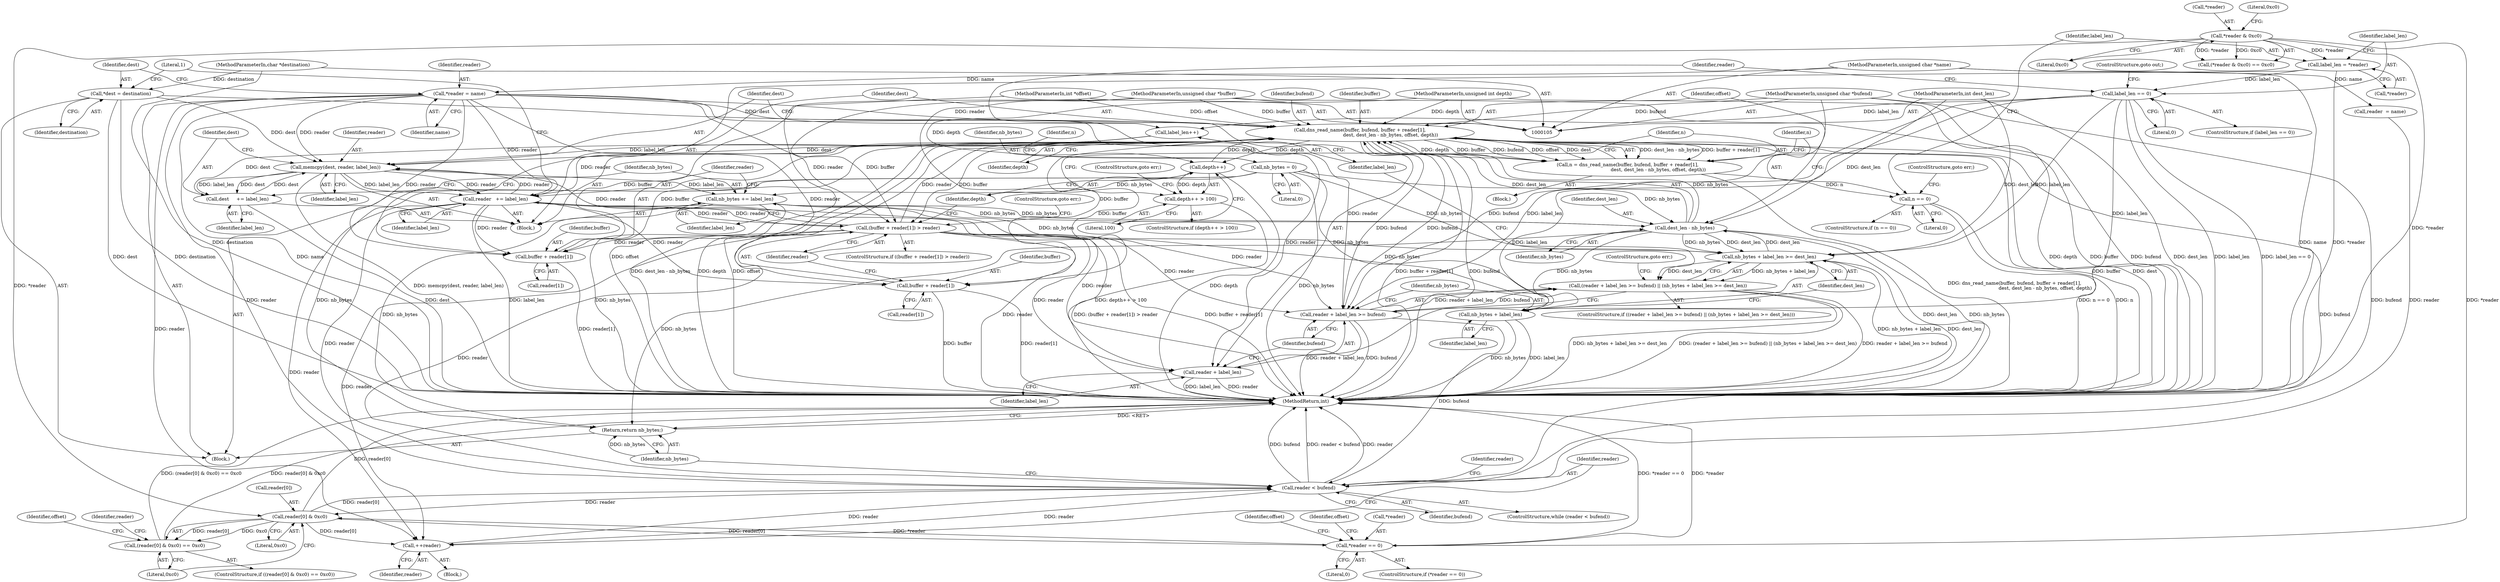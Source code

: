 digraph "0_haproxy_58df5aea0a0c926b2238f65908f5e9f83d1cca25@API" {
"1000159" [label="(Call,dns_read_name(buffer, bufend, buffer + reader[1],\n                                         dest, dest_len - nb_bytes, offset, depth))"];
"1000106" [label="(MethodParameterIn,unsigned char *buffer)"];
"1000168" [label="(Call,dest_len - nb_bytes)"];
"1000194" [label="(Call,nb_bytes + label_len >= dest_len)"];
"1000209" [label="(Call,nb_bytes += label_len)"];
"1000202" [label="(Call,memcpy(dest, reader, label_len))"];
"1000206" [label="(Call,dest     += label_len)"];
"1000128" [label="(Call,*dest = destination)"];
"1000109" [label="(MethodParameterIn,char *destination)"];
"1000159" [label="(Call,dns_read_name(buffer, bufend, buffer + reader[1],\n                                         dest, dest_len - nb_bytes, offset, depth))"];
"1000143" [label="(Call,(buffer + reader[1]) > reader)"];
"1000124" [label="(Call,*reader = name)"];
"1000108" [label="(MethodParameterIn,unsigned char *name)"];
"1000212" [label="(Call,reader   += label_len)"];
"1000153" [label="(Call,depth++)"];
"1000112" [label="(MethodParameterIn,unsigned int depth)"];
"1000189" [label="(Call,reader + label_len >= bufend)"];
"1000183" [label="(Call,label_len == 0)"];
"1000178" [label="(Call,label_len = *reader)"];
"1000136" [label="(Call,*reader & 0xc0)"];
"1000107" [label="(MethodParameterIn,unsigned char *bufend)"];
"1000111" [label="(MethodParameterIn,int *offset)"];
"1000200" [label="(Call,label_len++)"];
"1000115" [label="(Call,nb_bytes = 0)"];
"1000110" [label="(MethodParameterIn,int dest_len)"];
"1000144" [label="(Call,buffer + reader[1])"];
"1000152" [label="(Call,depth++ > 100)"];
"1000157" [label="(Call,n = dns_read_name(buffer, bufend, buffer + reader[1],\n                                         dest, dest_len - nb_bytes, offset, depth))"];
"1000174" [label="(Call,n == 0)"];
"1000162" [label="(Call,buffer + reader[1])"];
"1000188" [label="(Call,(reader + label_len >= bufend) || (nb_bytes + label_len >= dest_len))"];
"1000224" [label="(Call,reader < bufend)"];
"1000230" [label="(Call,reader[0] & 0xc0)"];
"1000229" [label="(Call,(reader[0] & 0xc0) == 0xc0)"];
"1000244" [label="(Call,*reader == 0)"];
"1000258" [label="(Call,++reader)"];
"1000195" [label="(Call,nb_bytes + label_len)"];
"1000260" [label="(Return,return nb_bytes;)"];
"1000190" [label="(Call,reader + label_len)"];
"1000195" [label="(Call,nb_bytes + label_len)"];
"1000204" [label="(Identifier,reader)"];
"1000110" [label="(MethodParameterIn,int dest_len)"];
"1000225" [label="(Identifier,reader)"];
"1000172" [label="(Identifier,depth)"];
"1000113" [label="(Block,)"];
"1000178" [label="(Call,label_len = *reader)"];
"1000132" [label="(Literal,1)"];
"1000234" [label="(Literal,0xc0)"];
"1000130" [label="(Identifier,destination)"];
"1000180" [label="(Call,*reader)"];
"1000251" [label="(Identifier,offset)"];
"1000162" [label="(Call,buffer + reader[1])"];
"1000196" [label="(Identifier,nb_bytes)"];
"1000194" [label="(Call,nb_bytes + label_len >= dest_len)"];
"1000116" [label="(Identifier,nb_bytes)"];
"1000175" [label="(Identifier,n)"];
"1000198" [label="(Identifier,dest_len)"];
"1000176" [label="(Literal,0)"];
"1000137" [label="(Call,*reader)"];
"1000260" [label="(Return,return nb_bytes;)"];
"1000150" [label="(ControlStructure,goto err;)"];
"1000212" [label="(Call,reader   += label_len)"];
"1000188" [label="(Call,(reader + label_len >= bufend) || (nb_bytes + label_len >= dest_len))"];
"1000256" [label="(Identifier,offset)"];
"1000226" [label="(Identifier,bufend)"];
"1000224" [label="(Call,reader < bufend)"];
"1000154" [label="(Identifier,depth)"];
"1000182" [label="(ControlStructure,if (label_len == 0))"];
"1000152" [label="(Call,depth++ > 100)"];
"1000246" [label="(Identifier,reader)"];
"1000243" [label="(ControlStructure,if (*reader == 0))"];
"1000207" [label="(Identifier,dest)"];
"1000247" [label="(Literal,0)"];
"1000193" [label="(Identifier,bufend)"];
"1000126" [label="(Identifier,name)"];
"1000151" [label="(ControlStructure,if (depth++ > 100))"];
"1000216" [label="(Call,reader  = name)"];
"1000107" [label="(MethodParameterIn,unsigned char *bufend)"];
"1000239" [label="(Identifier,offset)"];
"1000145" [label="(Identifier,buffer)"];
"1000106" [label="(MethodParameterIn,unsigned char *buffer)"];
"1000177" [label="(ControlStructure,goto err;)"];
"1000146" [label="(Call,reader[1])"];
"1000168" [label="(Call,dest_len - nb_bytes)"];
"1000115" [label="(Call,nb_bytes = 0)"];
"1000161" [label="(Identifier,bufend)"];
"1000156" [label="(ControlStructure,goto err;)"];
"1000111" [label="(MethodParameterIn,int *offset)"];
"1000133" [label="(Block,)"];
"1000227" [label="(Block,)"];
"1000149" [label="(Identifier,reader)"];
"1000139" [label="(Literal,0xc0)"];
"1000163" [label="(Identifier,buffer)"];
"1000155" [label="(Literal,100)"];
"1000108" [label="(MethodParameterIn,unsigned char *name)"];
"1000203" [label="(Identifier,dest)"];
"1000125" [label="(Identifier,reader)"];
"1000191" [label="(Identifier,reader)"];
"1000192" [label="(Identifier,label_len)"];
"1000206" [label="(Call,dest     += label_len)"];
"1000153" [label="(Call,depth++)"];
"1000228" [label="(ControlStructure,if ((reader[0] & 0xc0) == 0xc0))"];
"1000230" [label="(Call,reader[0] & 0xc0)"];
"1000187" [label="(ControlStructure,if ((reader + label_len >= bufend) || (nb_bytes + label_len >= dest_len)))"];
"1000124" [label="(Call,*reader = name)"];
"1000158" [label="(Identifier,n)"];
"1000232" [label="(Identifier,reader)"];
"1000112" [label="(MethodParameterIn,unsigned int depth)"];
"1000164" [label="(Call,reader[1])"];
"1000140" [label="(Literal,0xc0)"];
"1000245" [label="(Call,*reader)"];
"1000171" [label="(Identifier,offset)"];
"1000235" [label="(Literal,0xc0)"];
"1000129" [label="(Identifier,dest)"];
"1000135" [label="(Call,(*reader & 0xc0) == 0xc0)"];
"1000209" [label="(Call,nb_bytes += label_len)"];
"1000200" [label="(Call,label_len++)"];
"1000261" [label="(Identifier,nb_bytes)"];
"1000214" [label="(Identifier,label_len)"];
"1000136" [label="(Call,*reader & 0xc0)"];
"1000197" [label="(Identifier,label_len)"];
"1000144" [label="(Call,buffer + reader[1])"];
"1000120" [label="(Identifier,n)"];
"1000184" [label="(Identifier,label_len)"];
"1000244" [label="(Call,*reader == 0)"];
"1000117" [label="(Literal,0)"];
"1000229" [label="(Call,(reader[0] & 0xc0) == 0xc0)"];
"1000143" [label="(Call,(buffer + reader[1]) > reader)"];
"1000170" [label="(Identifier,nb_bytes)"];
"1000186" [label="(ControlStructure,goto out;)"];
"1000128" [label="(Call,*dest = destination)"];
"1000190" [label="(Call,reader + label_len)"];
"1000258" [label="(Call,++reader)"];
"1000160" [label="(Identifier,buffer)"];
"1000223" [label="(ControlStructure,while (reader < bufend))"];
"1000208" [label="(Identifier,label_len)"];
"1000185" [label="(Literal,0)"];
"1000157" [label="(Call,n = dns_read_name(buffer, bufend, buffer + reader[1],\n                                         dest, dest_len - nb_bytes, offset, depth))"];
"1000211" [label="(Identifier,label_len)"];
"1000179" [label="(Identifier,label_len)"];
"1000183" [label="(Call,label_len == 0)"];
"1000231" [label="(Call,reader[0])"];
"1000201" [label="(Identifier,label_len)"];
"1000265" [label="(MethodReturn,int)"];
"1000202" [label="(Call,memcpy(dest, reader, label_len))"];
"1000169" [label="(Identifier,dest_len)"];
"1000259" [label="(Identifier,reader)"];
"1000199" [label="(ControlStructure,goto err;)"];
"1000205" [label="(Identifier,label_len)"];
"1000174" [label="(Call,n == 0)"];
"1000210" [label="(Identifier,nb_bytes)"];
"1000159" [label="(Call,dns_read_name(buffer, bufend, buffer + reader[1],\n                                         dest, dest_len - nb_bytes, offset, depth))"];
"1000142" [label="(ControlStructure,if ((buffer + reader[1]) > reader))"];
"1000213" [label="(Identifier,reader)"];
"1000109" [label="(MethodParameterIn,char *destination)"];
"1000141" [label="(Block,)"];
"1000189" [label="(Call,reader + label_len >= bufend)"];
"1000173" [label="(ControlStructure,if (n == 0))"];
"1000167" [label="(Identifier,dest)"];
"1000159" -> "1000157"  [label="AST: "];
"1000159" -> "1000172"  [label="CFG: "];
"1000160" -> "1000159"  [label="AST: "];
"1000161" -> "1000159"  [label="AST: "];
"1000162" -> "1000159"  [label="AST: "];
"1000167" -> "1000159"  [label="AST: "];
"1000168" -> "1000159"  [label="AST: "];
"1000171" -> "1000159"  [label="AST: "];
"1000172" -> "1000159"  [label="AST: "];
"1000157" -> "1000159"  [label="CFG: "];
"1000159" -> "1000265"  [label="DDG: dest_len - nb_bytes"];
"1000159" -> "1000265"  [label="DDG: depth"];
"1000159" -> "1000265"  [label="DDG: buffer"];
"1000159" -> "1000265"  [label="DDG: dest"];
"1000159" -> "1000265"  [label="DDG: offset"];
"1000159" -> "1000265"  [label="DDG: buffer + reader[1]"];
"1000159" -> "1000265"  [label="DDG: bufend"];
"1000159" -> "1000143"  [label="DDG: buffer"];
"1000159" -> "1000144"  [label="DDG: buffer"];
"1000159" -> "1000153"  [label="DDG: depth"];
"1000159" -> "1000157"  [label="DDG: dest_len - nb_bytes"];
"1000159" -> "1000157"  [label="DDG: buffer + reader[1]"];
"1000159" -> "1000157"  [label="DDG: depth"];
"1000159" -> "1000157"  [label="DDG: buffer"];
"1000159" -> "1000157"  [label="DDG: bufend"];
"1000159" -> "1000157"  [label="DDG: offset"];
"1000159" -> "1000157"  [label="DDG: dest"];
"1000106" -> "1000159"  [label="DDG: buffer"];
"1000168" -> "1000159"  [label="DDG: dest_len"];
"1000168" -> "1000159"  [label="DDG: nb_bytes"];
"1000143" -> "1000159"  [label="DDG: reader"];
"1000124" -> "1000159"  [label="DDG: reader"];
"1000212" -> "1000159"  [label="DDG: reader"];
"1000153" -> "1000159"  [label="DDG: depth"];
"1000112" -> "1000159"  [label="DDG: depth"];
"1000189" -> "1000159"  [label="DDG: bufend"];
"1000107" -> "1000159"  [label="DDG: bufend"];
"1000111" -> "1000159"  [label="DDG: offset"];
"1000128" -> "1000159"  [label="DDG: dest"];
"1000206" -> "1000159"  [label="DDG: dest"];
"1000159" -> "1000162"  [label="DDG: buffer"];
"1000159" -> "1000189"  [label="DDG: bufend"];
"1000159" -> "1000202"  [label="DDG: dest"];
"1000159" -> "1000224"  [label="DDG: bufend"];
"1000106" -> "1000105"  [label="AST: "];
"1000106" -> "1000265"  [label="DDG: buffer"];
"1000106" -> "1000143"  [label="DDG: buffer"];
"1000106" -> "1000144"  [label="DDG: buffer"];
"1000106" -> "1000162"  [label="DDG: buffer"];
"1000168" -> "1000170"  [label="CFG: "];
"1000169" -> "1000168"  [label="AST: "];
"1000170" -> "1000168"  [label="AST: "];
"1000171" -> "1000168"  [label="CFG: "];
"1000168" -> "1000265"  [label="DDG: dest_len"];
"1000168" -> "1000265"  [label="DDG: nb_bytes"];
"1000194" -> "1000168"  [label="DDG: dest_len"];
"1000110" -> "1000168"  [label="DDG: dest_len"];
"1000209" -> "1000168"  [label="DDG: nb_bytes"];
"1000115" -> "1000168"  [label="DDG: nb_bytes"];
"1000168" -> "1000194"  [label="DDG: nb_bytes"];
"1000168" -> "1000194"  [label="DDG: dest_len"];
"1000168" -> "1000195"  [label="DDG: nb_bytes"];
"1000168" -> "1000209"  [label="DDG: nb_bytes"];
"1000168" -> "1000260"  [label="DDG: nb_bytes"];
"1000194" -> "1000188"  [label="AST: "];
"1000194" -> "1000198"  [label="CFG: "];
"1000195" -> "1000194"  [label="AST: "];
"1000198" -> "1000194"  [label="AST: "];
"1000188" -> "1000194"  [label="CFG: "];
"1000194" -> "1000265"  [label="DDG: nb_bytes + label_len"];
"1000194" -> "1000265"  [label="DDG: dest_len"];
"1000194" -> "1000188"  [label="DDG: nb_bytes + label_len"];
"1000194" -> "1000188"  [label="DDG: dest_len"];
"1000209" -> "1000194"  [label="DDG: nb_bytes"];
"1000115" -> "1000194"  [label="DDG: nb_bytes"];
"1000183" -> "1000194"  [label="DDG: label_len"];
"1000110" -> "1000194"  [label="DDG: dest_len"];
"1000209" -> "1000133"  [label="AST: "];
"1000209" -> "1000211"  [label="CFG: "];
"1000210" -> "1000209"  [label="AST: "];
"1000211" -> "1000209"  [label="AST: "];
"1000213" -> "1000209"  [label="CFG: "];
"1000209" -> "1000265"  [label="DDG: nb_bytes"];
"1000209" -> "1000195"  [label="DDG: nb_bytes"];
"1000202" -> "1000209"  [label="DDG: label_len"];
"1000115" -> "1000209"  [label="DDG: nb_bytes"];
"1000209" -> "1000260"  [label="DDG: nb_bytes"];
"1000202" -> "1000133"  [label="AST: "];
"1000202" -> "1000205"  [label="CFG: "];
"1000203" -> "1000202"  [label="AST: "];
"1000204" -> "1000202"  [label="AST: "];
"1000205" -> "1000202"  [label="AST: "];
"1000207" -> "1000202"  [label="CFG: "];
"1000202" -> "1000265"  [label="DDG: memcpy(dest, reader, label_len)"];
"1000206" -> "1000202"  [label="DDG: dest"];
"1000128" -> "1000202"  [label="DDG: dest"];
"1000143" -> "1000202"  [label="DDG: reader"];
"1000124" -> "1000202"  [label="DDG: reader"];
"1000212" -> "1000202"  [label="DDG: reader"];
"1000200" -> "1000202"  [label="DDG: label_len"];
"1000202" -> "1000206"  [label="DDG: label_len"];
"1000202" -> "1000206"  [label="DDG: dest"];
"1000202" -> "1000212"  [label="DDG: label_len"];
"1000202" -> "1000212"  [label="DDG: reader"];
"1000206" -> "1000133"  [label="AST: "];
"1000206" -> "1000208"  [label="CFG: "];
"1000207" -> "1000206"  [label="AST: "];
"1000208" -> "1000206"  [label="AST: "];
"1000210" -> "1000206"  [label="CFG: "];
"1000206" -> "1000265"  [label="DDG: dest"];
"1000128" -> "1000113"  [label="AST: "];
"1000128" -> "1000130"  [label="CFG: "];
"1000129" -> "1000128"  [label="AST: "];
"1000130" -> "1000128"  [label="AST: "];
"1000132" -> "1000128"  [label="CFG: "];
"1000128" -> "1000265"  [label="DDG: destination"];
"1000128" -> "1000265"  [label="DDG: dest"];
"1000109" -> "1000128"  [label="DDG: destination"];
"1000109" -> "1000105"  [label="AST: "];
"1000109" -> "1000265"  [label="DDG: destination"];
"1000143" -> "1000142"  [label="AST: "];
"1000143" -> "1000149"  [label="CFG: "];
"1000144" -> "1000143"  [label="AST: "];
"1000149" -> "1000143"  [label="AST: "];
"1000150" -> "1000143"  [label="CFG: "];
"1000154" -> "1000143"  [label="CFG: "];
"1000143" -> "1000265"  [label="DDG: buffer + reader[1]"];
"1000143" -> "1000265"  [label="DDG: reader"];
"1000143" -> "1000265"  [label="DDG: (buffer + reader[1]) > reader"];
"1000124" -> "1000143"  [label="DDG: reader"];
"1000212" -> "1000143"  [label="DDG: reader"];
"1000143" -> "1000162"  [label="DDG: reader"];
"1000143" -> "1000189"  [label="DDG: reader"];
"1000143" -> "1000190"  [label="DDG: reader"];
"1000143" -> "1000212"  [label="DDG: reader"];
"1000143" -> "1000224"  [label="DDG: reader"];
"1000143" -> "1000258"  [label="DDG: reader"];
"1000124" -> "1000113"  [label="AST: "];
"1000124" -> "1000126"  [label="CFG: "];
"1000125" -> "1000124"  [label="AST: "];
"1000126" -> "1000124"  [label="AST: "];
"1000129" -> "1000124"  [label="CFG: "];
"1000124" -> "1000265"  [label="DDG: name"];
"1000108" -> "1000124"  [label="DDG: name"];
"1000124" -> "1000144"  [label="DDG: reader"];
"1000124" -> "1000162"  [label="DDG: reader"];
"1000124" -> "1000189"  [label="DDG: reader"];
"1000124" -> "1000190"  [label="DDG: reader"];
"1000124" -> "1000212"  [label="DDG: reader"];
"1000124" -> "1000224"  [label="DDG: reader"];
"1000124" -> "1000258"  [label="DDG: reader"];
"1000108" -> "1000105"  [label="AST: "];
"1000108" -> "1000265"  [label="DDG: name"];
"1000108" -> "1000216"  [label="DDG: name"];
"1000212" -> "1000133"  [label="AST: "];
"1000212" -> "1000214"  [label="CFG: "];
"1000213" -> "1000212"  [label="AST: "];
"1000214" -> "1000212"  [label="AST: "];
"1000132" -> "1000212"  [label="CFG: "];
"1000212" -> "1000265"  [label="DDG: label_len"];
"1000212" -> "1000144"  [label="DDG: reader"];
"1000212" -> "1000162"  [label="DDG: reader"];
"1000212" -> "1000189"  [label="DDG: reader"];
"1000212" -> "1000190"  [label="DDG: reader"];
"1000212" -> "1000224"  [label="DDG: reader"];
"1000212" -> "1000258"  [label="DDG: reader"];
"1000153" -> "1000152"  [label="AST: "];
"1000153" -> "1000154"  [label="CFG: "];
"1000154" -> "1000153"  [label="AST: "];
"1000155" -> "1000153"  [label="CFG: "];
"1000153" -> "1000265"  [label="DDG: depth"];
"1000153" -> "1000152"  [label="DDG: depth"];
"1000112" -> "1000153"  [label="DDG: depth"];
"1000112" -> "1000105"  [label="AST: "];
"1000112" -> "1000265"  [label="DDG: depth"];
"1000189" -> "1000188"  [label="AST: "];
"1000189" -> "1000193"  [label="CFG: "];
"1000190" -> "1000189"  [label="AST: "];
"1000193" -> "1000189"  [label="AST: "];
"1000196" -> "1000189"  [label="CFG: "];
"1000188" -> "1000189"  [label="CFG: "];
"1000189" -> "1000265"  [label="DDG: reader + label_len"];
"1000189" -> "1000265"  [label="DDG: bufend"];
"1000189" -> "1000188"  [label="DDG: reader + label_len"];
"1000189" -> "1000188"  [label="DDG: bufend"];
"1000183" -> "1000189"  [label="DDG: label_len"];
"1000107" -> "1000189"  [label="DDG: bufend"];
"1000189" -> "1000224"  [label="DDG: bufend"];
"1000183" -> "1000182"  [label="AST: "];
"1000183" -> "1000185"  [label="CFG: "];
"1000184" -> "1000183"  [label="AST: "];
"1000185" -> "1000183"  [label="AST: "];
"1000186" -> "1000183"  [label="CFG: "];
"1000191" -> "1000183"  [label="CFG: "];
"1000183" -> "1000265"  [label="DDG: label_len"];
"1000183" -> "1000265"  [label="DDG: label_len == 0"];
"1000178" -> "1000183"  [label="DDG: label_len"];
"1000183" -> "1000190"  [label="DDG: label_len"];
"1000183" -> "1000195"  [label="DDG: label_len"];
"1000183" -> "1000200"  [label="DDG: label_len"];
"1000178" -> "1000133"  [label="AST: "];
"1000178" -> "1000180"  [label="CFG: "];
"1000179" -> "1000178"  [label="AST: "];
"1000180" -> "1000178"  [label="AST: "];
"1000184" -> "1000178"  [label="CFG: "];
"1000178" -> "1000265"  [label="DDG: *reader"];
"1000136" -> "1000178"  [label="DDG: *reader"];
"1000136" -> "1000135"  [label="AST: "];
"1000136" -> "1000139"  [label="CFG: "];
"1000137" -> "1000136"  [label="AST: "];
"1000139" -> "1000136"  [label="AST: "];
"1000140" -> "1000136"  [label="CFG: "];
"1000136" -> "1000265"  [label="DDG: *reader"];
"1000136" -> "1000135"  [label="DDG: *reader"];
"1000136" -> "1000135"  [label="DDG: 0xc0"];
"1000136" -> "1000230"  [label="DDG: *reader"];
"1000136" -> "1000244"  [label="DDG: *reader"];
"1000107" -> "1000105"  [label="AST: "];
"1000107" -> "1000265"  [label="DDG: bufend"];
"1000107" -> "1000224"  [label="DDG: bufend"];
"1000111" -> "1000105"  [label="AST: "];
"1000111" -> "1000265"  [label="DDG: offset"];
"1000200" -> "1000133"  [label="AST: "];
"1000200" -> "1000201"  [label="CFG: "];
"1000201" -> "1000200"  [label="AST: "];
"1000203" -> "1000200"  [label="CFG: "];
"1000115" -> "1000113"  [label="AST: "];
"1000115" -> "1000117"  [label="CFG: "];
"1000116" -> "1000115"  [label="AST: "];
"1000117" -> "1000115"  [label="AST: "];
"1000120" -> "1000115"  [label="CFG: "];
"1000115" -> "1000265"  [label="DDG: nb_bytes"];
"1000115" -> "1000195"  [label="DDG: nb_bytes"];
"1000115" -> "1000260"  [label="DDG: nb_bytes"];
"1000110" -> "1000105"  [label="AST: "];
"1000110" -> "1000265"  [label="DDG: dest_len"];
"1000144" -> "1000146"  [label="CFG: "];
"1000145" -> "1000144"  [label="AST: "];
"1000146" -> "1000144"  [label="AST: "];
"1000149" -> "1000144"  [label="CFG: "];
"1000144" -> "1000265"  [label="DDG: buffer"];
"1000144" -> "1000265"  [label="DDG: reader[1]"];
"1000152" -> "1000151"  [label="AST: "];
"1000152" -> "1000155"  [label="CFG: "];
"1000155" -> "1000152"  [label="AST: "];
"1000156" -> "1000152"  [label="CFG: "];
"1000158" -> "1000152"  [label="CFG: "];
"1000152" -> "1000265"  [label="DDG: depth++ > 100"];
"1000157" -> "1000141"  [label="AST: "];
"1000158" -> "1000157"  [label="AST: "];
"1000175" -> "1000157"  [label="CFG: "];
"1000157" -> "1000265"  [label="DDG: dns_read_name(buffer, bufend, buffer + reader[1],\n                                         dest, dest_len - nb_bytes, offset, depth)"];
"1000157" -> "1000174"  [label="DDG: n"];
"1000174" -> "1000173"  [label="AST: "];
"1000174" -> "1000176"  [label="CFG: "];
"1000175" -> "1000174"  [label="AST: "];
"1000176" -> "1000174"  [label="AST: "];
"1000177" -> "1000174"  [label="CFG: "];
"1000179" -> "1000174"  [label="CFG: "];
"1000174" -> "1000265"  [label="DDG: n == 0"];
"1000174" -> "1000265"  [label="DDG: n"];
"1000162" -> "1000164"  [label="CFG: "];
"1000163" -> "1000162"  [label="AST: "];
"1000164" -> "1000162"  [label="AST: "];
"1000167" -> "1000162"  [label="CFG: "];
"1000162" -> "1000265"  [label="DDG: reader[1]"];
"1000188" -> "1000187"  [label="AST: "];
"1000199" -> "1000188"  [label="CFG: "];
"1000201" -> "1000188"  [label="CFG: "];
"1000188" -> "1000265"  [label="DDG: nb_bytes + label_len >= dest_len"];
"1000188" -> "1000265"  [label="DDG: (reader + label_len >= bufend) || (nb_bytes + label_len >= dest_len)"];
"1000188" -> "1000265"  [label="DDG: reader + label_len >= bufend"];
"1000224" -> "1000223"  [label="AST: "];
"1000224" -> "1000226"  [label="CFG: "];
"1000225" -> "1000224"  [label="AST: "];
"1000226" -> "1000224"  [label="AST: "];
"1000232" -> "1000224"  [label="CFG: "];
"1000261" -> "1000224"  [label="CFG: "];
"1000224" -> "1000265"  [label="DDG: reader"];
"1000224" -> "1000265"  [label="DDG: bufend"];
"1000224" -> "1000265"  [label="DDG: reader < bufend"];
"1000258" -> "1000224"  [label="DDG: reader"];
"1000216" -> "1000224"  [label="DDG: reader"];
"1000230" -> "1000224"  [label="DDG: reader[0]"];
"1000224" -> "1000230"  [label="DDG: reader"];
"1000224" -> "1000258"  [label="DDG: reader"];
"1000230" -> "1000229"  [label="AST: "];
"1000230" -> "1000234"  [label="CFG: "];
"1000231" -> "1000230"  [label="AST: "];
"1000234" -> "1000230"  [label="AST: "];
"1000235" -> "1000230"  [label="CFG: "];
"1000230" -> "1000265"  [label="DDG: reader[0]"];
"1000230" -> "1000229"  [label="DDG: reader[0]"];
"1000230" -> "1000229"  [label="DDG: 0xc0"];
"1000244" -> "1000230"  [label="DDG: *reader"];
"1000230" -> "1000244"  [label="DDG: reader[0]"];
"1000230" -> "1000258"  [label="DDG: reader[0]"];
"1000229" -> "1000228"  [label="AST: "];
"1000229" -> "1000235"  [label="CFG: "];
"1000235" -> "1000229"  [label="AST: "];
"1000239" -> "1000229"  [label="CFG: "];
"1000246" -> "1000229"  [label="CFG: "];
"1000229" -> "1000265"  [label="DDG: (reader[0] & 0xc0) == 0xc0"];
"1000229" -> "1000265"  [label="DDG: reader[0] & 0xc0"];
"1000244" -> "1000243"  [label="AST: "];
"1000244" -> "1000247"  [label="CFG: "];
"1000245" -> "1000244"  [label="AST: "];
"1000247" -> "1000244"  [label="AST: "];
"1000251" -> "1000244"  [label="CFG: "];
"1000256" -> "1000244"  [label="CFG: "];
"1000244" -> "1000265"  [label="DDG: *reader == 0"];
"1000244" -> "1000265"  [label="DDG: *reader"];
"1000258" -> "1000227"  [label="AST: "];
"1000258" -> "1000259"  [label="CFG: "];
"1000259" -> "1000258"  [label="AST: "];
"1000225" -> "1000258"  [label="CFG: "];
"1000195" -> "1000197"  [label="CFG: "];
"1000196" -> "1000195"  [label="AST: "];
"1000197" -> "1000195"  [label="AST: "];
"1000198" -> "1000195"  [label="CFG: "];
"1000195" -> "1000265"  [label="DDG: label_len"];
"1000195" -> "1000265"  [label="DDG: nb_bytes"];
"1000260" -> "1000113"  [label="AST: "];
"1000260" -> "1000261"  [label="CFG: "];
"1000261" -> "1000260"  [label="AST: "];
"1000265" -> "1000260"  [label="CFG: "];
"1000260" -> "1000265"  [label="DDG: <RET>"];
"1000261" -> "1000260"  [label="DDG: nb_bytes"];
"1000190" -> "1000192"  [label="CFG: "];
"1000191" -> "1000190"  [label="AST: "];
"1000192" -> "1000190"  [label="AST: "];
"1000193" -> "1000190"  [label="CFG: "];
"1000190" -> "1000265"  [label="DDG: reader"];
"1000190" -> "1000265"  [label="DDG: label_len"];
}
